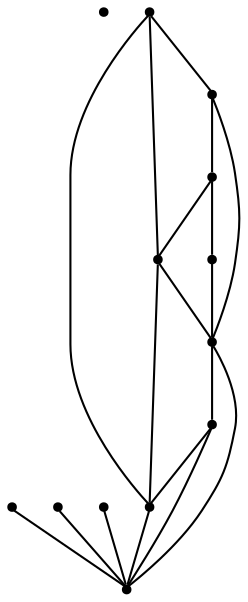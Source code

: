 graph {
  node [shape=point,comment="{\"directed\":false,\"doi\":\"10.1007/978-3-540-24595-7_1\",\"figure\":\"5 (2)\"}"]

  v0 [pos="1052.8416515261629,342.3990249633789"]
  v1 [pos="1570.5004587572676,507.39898681640625"]
  v2 [pos="1570.5004587572676,252.39899953206373"]
  v3 [pos="1570.5004587572676,342.39908854166663"]
  v4 [pos="1450.4156113735467,342.3990249633789"]
  v5 [pos="1345.4585982921512,342.39908854166663"]
  v6 [pos="1247.9404841933138,244.89898681640625"]
  v7 [pos="1247.9404841933138,439.8989995320638"]
  v8 [pos="1150.4223065043604,342.39908854166663"]
  v9 [pos="1052.9041765079942,244.8989868164062"]
  v10 [pos="1052.9041765079942,439.8989995320638"]
  v11 [pos="1150.4223065043602,439.8989995320638"]
  v12 [pos="955.3860465116279,342.39908854166663"]

  v12 -- v7 [id="-9",pos="955.3860465116279,342.39908854166663 958.7283430232558,348.7032572428385 958.7283430232558,348.7032572428385 958.7283430232558,348.7032572428385 960.2286246366278,351.4032999674479 960.2286246366278,351.4032999674479 960.2286246366278,351.4032999674479 962.0289244186047,354.60306803385413 962.0289244186047,354.60306803385413 962.0289244186047,354.60306803385413 964.1293695494186,358.40326944986975 964.1293695494186,358.40326944986975 964.1293695494186,358.40326944986975 966.5297692587209,362.70319620768225 966.5297692587209,362.70319620768225 966.5297692587209,362.70319620768225 969.2303143168605,367.30321248372394 969.2303143168605,367.30321248372394 969.2303143168605,367.30321248372394 972.1308502906977,372.30326334635413 972.1308502906977,372.30326334635413 972.1308502906977,372.30326334635413 975.1314135174418,377.5032043457031 975.1314135174418,377.5032043457031 975.1314135174418,377.5032043457031 978.4319949127906,382.9032897949219 978.4319949127906,382.9032897949219 978.4319949127906,382.9032897949219 981.7326398982558,388.40306599934894 981.7326398982558,388.40306599934894 981.7326398982558,388.40306599934894 985.1332485465116,394.0032958984375 985.1332485465116,394.0032958984375 985.1332485465116,394.0032958984375 992.1345203488372,404.80321248372394 992.1345203488372,404.80321248372394 992.1345203488372,404.80321248372394 995.5351925872093,410.0031534830729 995.5351925872093,410.0031534830729 995.5351925872093,410.0031534830729 999.0358284883721,415.0032043457031 999.0358284883721,415.0032043457031 999.0358284883721,415.0032043457031 1002.4364371366279,419.8031107584635 1002.4364371366279,419.8031107584635 1002.4364371366279,419.8031107584635 1005.737082122093,424.4031270345052 1005.737082122093,424.4031270345052 1005.737082122093,424.4031270345052 1009.0376635174418,428.6031087239583 1009.0376635174418,428.6031087239583 1009.0376635174418,428.6031087239583 1012.338308502907,432.70314534505206 1012.338308502907,432.70314534505206 1012.338308502907,432.70314534505206 1015.538926235465,436.40314737955725 1015.538926235465,436.40314737955725 1015.538926235465,436.40314737955725 1018.739480377907,439.90325927734375 1018.739480377907,439.90325927734375 1018.739480377907,439.90325927734375 1021.8400708575581,443.2032267252604 1021.8400708575581,443.2032267252604 1021.8400708575581,443.2032267252604 1024.9406613372093,446.2031046549479 1024.9406613372093,446.2031046549479 1024.9406613372093,446.2031046549479 1028.0412518168605,448.90314737955725 1028.0412518168605,448.90314737955725 1028.0412518168605,448.90314737955725 1031.1417787063954,451.4032999674479 1031.1417787063954,451.4032999674479 1031.1417787063954,451.4032999674479 1034.2423691860465,453.70330810546875 1034.2423691860465,453.70330810546875 1034.2423691860465,453.70330810546875 1037.4429869186047,455.80317179361975 1037.4429869186047,455.80317179361975 1037.4429869186047,455.80317179361975 1040.6435410610466,457.70314534505206 1040.6435410610466,457.70314534505206 1040.6435410610466,457.70314534505206 1043.8441587936047,459.503173828125 1043.8441587936047,459.503173828125 1043.8441587936047,459.503173828125 1047.2448310319767,461.00311279296875 1047.2448310319767,461.00311279296875 1047.2448310319767,461.00311279296875 1050.6454396802326,462.4031066894531 1050.6454396802326,462.4031066894531 1050.6454396802326,462.4031066894531 1054.1460755813953,463.60321044921875 1054.1460755813953,463.60321044921875 1054.1460755813953,463.60321044921875 1057.1466388081394,464.60316975911456 1057.1466388081394,464.60316975911456 1057.1466388081394,464.60316975911456 1060.3472565406976,465.503184000651 1060.3472565406976,465.503184000651 1060.3472565406976,465.503184000651 1063.5478106831395,466.20330810546875 1063.5478106831395,466.20330810546875 1063.5478106831395,466.20330810546875 1066.9484193313954,466.9031778971354 1066.9484193313954,466.9031778971354 1066.9484193313954,466.9031778971354 1070.3490915697673,467.4031575520833 1070.3490915697673,467.4031575520833 1070.3490915697673,467.4031575520833 1073.9498183139535,467.8031921386719 1073.9498183139535,467.8031921386719 1073.9498183139535,467.8031921386719 1077.6505087209302,468.103281656901 1077.6505087209302,468.103281656901 1077.6505087209302,468.103281656901 1081.5511264534885,468.30317179361975 1081.5511264534885,468.30317179361975 1081.5511264534885,468.30317179361975 1085.5519622093022,468.40311686197913 1085.5519622093022,468.40311686197913 1085.5519622093022,468.40311686197913 1089.7527252906978,468.40311686197913 1089.7527252906978,468.40311686197913 1089.7527252906978,468.40311686197913 1094.153542877907,468.30317179361975 1094.153542877907,468.30317179361975 1094.153542877907,468.30317179361975 1098.7544149709302,468.0030822753906 1098.7544149709302,468.0030822753906 1098.7544149709302,468.0030822753906 1103.555214389535,467.7032470703125 1103.555214389535,467.7032470703125 1103.555214389535,467.7032470703125 1108.6562863372094,467.20326741536456 1108.6562863372094,467.20326741536456 1108.6562863372094,467.20326741536456 1113.9571584302325,466.70328776041663 1113.9571584302325,466.70328776041663 1113.9571584302325,466.70328776041663 1119.4582122093022,466.00316365559894 1119.4582122093022,466.00316365559894 1119.4582122093022,466.00316365559894 1125.159320494186,465.2030944824219 1125.159320494186,465.2030944824219 1125.159320494186,465.2030944824219 1131.1604469476745,464.3030802408854 1131.1604469476745,464.3030802408854 1131.1604469476745,464.3030802408854 1137.3615007267442,463.30312093098956 1137.3615007267442,463.30312093098956 1137.3615007267442,463.30312093098956 1143.7627361918605,462.2032165527344 1143.7627361918605,462.2032165527344 1143.7627361918605,462.2032165527344 1150.3640261627907,461.1030578613281 1150.3640261627907,461.1030578613281 1150.3640261627907,461.1030578613281 1157.1652434593022,459.80326334635413 1157.1652434593022,459.80326334635413 1157.1652434593022,459.80326334635413 1164.0665515988371,458.50321451822913 1164.0665515988371,458.50321451822913 1164.0665515988371,458.50321451822913 1178.0690952034884,455.7032267252604 1178.0690952034884,455.7032267252604 1178.0690952034884,455.7032267252604 1185.0704941860465,454.20328776041663 1185.0704941860465,454.20328776041663 1185.0704941860465,454.20328776041663 1191.9716751453489,452.7030944824219 1191.9716751453489,452.7030944824219 1191.9716751453489,452.7030944824219 1198.773019622093,451.3031005859375 1198.773019622093,451.3031005859375 1198.773019622093,451.3031005859375 1205.3741824127908,449.80316162109375 1205.3741824127908,449.80316162109375 1205.3741824127908,449.80316162109375 1211.575363372093,448.4031677246094 1211.575363372093,448.4031677246094 1211.575363372093,448.4031677246094 1217.4765261627906,447.1031188964844 1217.4765261627906,447.1031188964844 1217.4765261627906,447.1031188964844 1222.8774890988373,445.8030700683594 1222.8774890988373,445.8030700683594 1222.8774890988373,445.8030700683594 1227.7783793604651,444.70316569010413 1227.7783793604651,444.70316569010413 1227.7783793604651,444.70316569010413 1232.1791969476744,443.7032063802083 1232.1791969476744,443.7032063802083 1232.1791969476744,443.7032063802083 1235.979851017442,442.8031921386719 1235.979851017442,442.8031921386719 1235.979851017442,442.8031921386719 1239.2805595930233,442.00312296549475 1239.2805595930233,442.00312296549475 1239.2805595930233,442.00312296549475 1241.8810138081394,441.4031982421875 1241.8810138081394,441.4031982421875 1241.8810138081394,441.4031982421875 1247.9404841933138,439.8989995320638 1247.9404841933138,439.8989995320638 1247.9404841933138,439.8989995320638"]
  v12 -- v10 [id="-23",pos="955.3860465116279,342.39908854166663 965.5296239098838,342.5031026204427 965.5296239098838,342.5031026204427 965.5296239098838,342.5031026204427 969.2303143168605,342.6033020019531 969.2303143168605,342.6033020019531 969.2303143168605,342.6033020019531 973.3310501453489,342.7032470703125 973.3310501453489,342.7032470703125 973.3310501453489,342.7032470703125 986.5335029069768,343.0030822753906 986.5335029069768,343.0030822753906 986.5335029069768,343.0030822753906 990.734265988372,343.2032267252604 990.734265988372,343.2032267252604 990.734265988372,343.2032267252604 994.7350381540698,343.40311686197913 994.7350381540698,343.40311686197913 994.7350381540698,343.40311686197913 998.4357285610465,343.5030619303385 998.4357285610465,343.5030619303385 998.4357285610465,343.5030619303385 1001.9363644622093,343.7032063802083 1001.9363644622093,343.7032063802083 1001.9363644622093,343.7032063802083 1005.1369821947675,343.90309651692706 1005.1369821947675,343.90309651692706 1005.1369821947675,343.90309651692706 1008.0375181686046,344.20318603515625 1008.0375181686046,344.20318603515625 1008.0375181686046,344.20318603515625 1010.7379996366279,344.403076171875 1010.7379996366279,344.403076171875 1010.7379996366279,344.403076171875 1013.2384901889535,344.70316569010413 1013.2384901889535,344.70316569010413 1013.2384901889535,344.70316569010413 1015.538926235465,345.0032552083333 1015.538926235465,345.0032552083333 1015.538926235465,345.0032552083333 1017.6393077761628,345.4032897949219 1017.6393077761628,345.4032897949219 1017.6393077761628,345.4032897949219 1019.6396620639534,345.703125 1019.6396620639534,345.703125 1019.6396620639534,345.703125 1021.6400163517442,346.1031595865885 1021.6400163517442,346.1031595865885 1021.6400163517442,346.1031595865885 1025.8408430232557,347.30326334635413 1025.8408430232557,347.30326334635413 1025.8408430232557,347.30326334635413 1029.8415515988372,348.7032572428385 1029.8415515988372,348.7032572428385 1029.8415515988372,348.7032572428385 1033.442214752907,350.50328572591144 1033.442214752907,350.50328572591144 1033.442214752907,350.50328572591144 1036.842886991279,352.7030944824219 1036.842886991279,352.7030944824219 1036.842886991279,352.7030944824219 1038.4431322674418,354.0031433105469 1038.4431322674418,354.0031433105469 1038.4431322674418,354.0031433105469 1041.2437045784884,356.8031311035156 1041.2437045784884,356.8031311035156 1041.2437045784884,356.8031311035156 1042.5439316860466,358.40326944986975 1042.5439316860466,358.40326944986975 1042.5439316860466,358.40326944986975 1044.744340479651,361.8031819661458 1044.744340479651,361.8031819661458 1044.744340479651,361.8031819661458 1046.5446402616278,365.40323893229163 1046.5446402616278,365.40323893229163 1046.5446402616278,365.40323893229163 1047.9449582122093,369.403076171875 1047.9449582122093,369.403076171875 1047.9449582122093,369.403076171875 1049.1451580668604,373.6030578613281 1049.1451580668604,373.6030578613281 1049.1451580668604,373.6030578613281 1049.5452034883722,375.6032307942708 1049.5452034883722,375.6032307942708 1049.5452034883722,375.6032307942708 1049.845285247093,377.6031494140625 1049.845285247093,377.6031494140625 1049.845285247093,377.6031494140625 1050.2453306686045,379.70326741536456 1050.2453306686045,379.70326741536456 1050.2453306686045,379.70326741536456 1050.5454124273256,382.0032755533854 1050.5454124273256,382.0032755533854 1050.5454124273256,382.0032755533854 1050.8454941860466,384.503173828125 1050.8454941860466,384.503173828125 1050.8454941860466,384.503173828125 1051.0454851017441,387.2032165527344 1051.0454851017441,387.2032165527344 1051.0454851017441,387.2032165527344 1051.3455668604652,390.1031494140625 1051.3455668604652,390.1031494140625 1051.3455668604652,390.1031494140625 1051.545621366279,393.30317179361975 1051.545621366279,393.30317179361975 1051.545621366279,393.30317179361975 1051.7456122819767,396.80328369140625 1051.7456122819767,396.80328369140625 1051.7456122819767,396.80328369140625 1051.8456395348837,400.50328572591144 1051.8456395348837,400.50328572591144 1051.8456395348837,400.50328572591144 1052.0456940406978,404.50312296549475 1052.0456940406978,404.50312296549475 1052.0456940406978,404.50312296549475 1052.2457485465115,408.7031046549479 1052.2457485465115,408.7031046549479 1052.2457485465115,408.7031046549479 1052.5457667151163,421.9032287597656 1052.5457667151163,421.9032287597656 1052.5457667151163,421.9032287597656 1052.6457939680233,426.0032653808594 1052.6457939680233,426.0032653808594 1052.6457939680233,426.0032653808594 1052.74582122093,429.70326741536456 1052.74582122093,429.70326741536456 1052.74582122093,429.70326741536456 1052.9041765079942,439.8989995320638 1052.9041765079942,439.8989995320638 1052.9041765079942,439.8989995320638"]
  v1 -- v4 [id="-28",pos="1570.5004587572676,507.39898681640625 1567.5416424418604,500.403086344401 1567.5416424418604,500.403086344401 1567.5416424418604,500.403086344401 1566.241351744186,497.4032084147135 1566.241351744186,497.4032084147135 1566.241351744186,497.4032084147135 1564.7410065406978,493.8031514485677 1564.7410065406978,493.8031514485677 1564.7410065406978,493.8031514485677 1563.0407340116278,489.60316975911456 1563.0407340116278,489.60316975911456 1563.0407340116278,489.60316975911456 1561.140406976744,485.0031534830729 1561.140406976744,485.0031534830729 1561.140406976744,485.0031534830729 1558.9399345930233,480.0031026204427 1558.9399345930233,480.0031026204427 1558.9399345930233,480.0031026204427 1556.7395893895348,474.7032165527344 1556.7395893895348,474.7032165527344 1556.7395893895348,474.7032165527344 1554.3390625,469.1032409667969 1554.3390625,469.1032409667969 1554.3390625,469.1032409667969 1551.9386627906977,463.40306599934894 1551.9386627906977,463.40306599934894 1551.9386627906977,463.40306599934894 1546.937808866279,452.0032246907552 1546.937808866279,452.0032246907552 1546.937808866279,452.0032246907552 1544.5372819767442,446.3033040364583 1544.5372819767442,446.3033040364583 1544.5372819767442,446.3033040364583 1542.136882267442,440.90321858723956 1542.136882267442,440.90321858723956 1542.136882267442,440.90321858723956 1539.7363553779069,435.6030782063802 1539.7363553779069,435.6030782063802 1539.7363553779069,435.6030782063802 1537.4359193313953,430.5030822753906 1537.4359193313953,430.5030822753906 1537.4359193313953,430.5030822753906 1535.235574127907,425.7031758626302 1535.235574127907,425.7031758626302 1535.235574127907,425.7031758626302 1533.1351925872093,421.1031595865885 1533.1351925872093,421.1031595865885 1533.1351925872093,421.1031595865885 1531.1347747093023,416.803232828776 1531.1347747093023,416.803232828776 1531.1347747093023,416.803232828776 1529.1344840116278,412.80314127604163 1529.1344840116278,412.80314127604163 1529.1344840116278,412.80314127604163 1527.3341206395348,409.00319417317706 1527.3341206395348,409.00319417317706 1527.3341206395348,409.00319417317706 1525.5337572674418,405.5030822753906 1525.5337572674418,405.5030822753906 1525.5337572674418,405.5030822753906 1523.8334847383721,402.20311482747394 1523.8334847383721,402.20311482747394 1523.8334847383721,402.20311482747394 1522.1330850290697,399.10329182942706 1522.1330850290697,399.10329182942706 1522.1330850290697,399.10329182942706 1520.5327761627907,396.2031046549479 1520.5327761627907,396.2031046549479 1520.5327761627907,396.2031046549479 1519.0325581395348,393.5030619303385 1519.0325581395348,393.5030619303385 1519.0325581395348,393.5030619303385 1517.532340116279,391.00316365559894 1517.532340116279,391.00316365559894 1517.532340116279,391.00316365559894 1514.531776889535,386.40314737955725 1514.531776889535,386.40314737955725 1514.531776889535,386.40314737955725 1511.731140988372,382.40331013997394 1511.731140988372,382.40331013997394 1511.731140988372,382.40331013997394 1509.5307957848836,379.70326741536456 1509.5307957848836,379.70326741536456 1509.5307957848836,379.70326741536456 1507.430414244186,377.10316975911456 1507.430414244186,377.10316975911456 1507.430414244186,377.10316975911456 1505.229941860465,374.9031066894531 1505.229941860465,374.9031066894531 1505.229941860465,374.9031066894531 1503.0295966569768,372.80324300130206 1503.0295966569768,372.80324300130206 1503.0295966569768,372.80324300130206 1500.729160610465,370.90326944986975 1500.729160610465,370.90326944986975 1500.729160610465,370.90326944986975 1498.3287609011627,369.20318603515625 1498.3287609011627,369.20318603515625 1498.3287609011627,369.20318603515625 1495.8282703488371,367.6033020019531 1495.8282703488371,367.6033020019531 1495.8282703488371,367.6033020019531 1493.1277252906978,366.20330810546875 1493.1277252906978,366.20330810546875 1493.1277252906978,366.20330810546875 1490.3272165697674,364.90325927734375 1490.3272165697674,364.90325927734375 1490.3272165697674,364.90325927734375 1487.3266533430233,363.8031005859375 1487.3266533430233,363.8031005859375 1487.3266533430233,363.8031005859375 1484.2261264534884,362.70319620768225 1484.2261264534884,362.70319620768225 1484.2261264534884,362.70319620768225 1481.0255087209302,361.70323689778644 1481.0255087209302,361.70323689778644 1481.0255087209302,361.70323689778644 1477.7249273255813,360.80322265625 1477.7249273255813,360.80322265625 1477.7249273255813,360.80322265625 1471.1236373546512,359.4032287597656 1471.1236373546512,359.4032287597656 1471.1236373546512,359.4032287597656 1468.1230741279069,358.8033040364583 1468.1230741279069,358.8033040364583 1468.1230741279069,358.8033040364583 1465.3225654069768,358.40326944986975 1465.3225654069768,358.40326944986975 1465.3225654069768,358.40326944986975 1462.9221656976745,358.00323486328125 1462.9221656976745,358.00323486328125 1462.9221656976745,358.00323486328125 1461.0217114825582,357.80309041341144 1461.0217114825582,357.80309041341144 1461.0217114825582,357.80309041341144 1459.621457122093,357.6032002766927 1459.621457122093,357.6032002766927 1459.621457122093,357.6032002766927 1450.4156113735467,342.3990249633789 1450.4156113735467,342.3990249633789 1450.4156113735467,342.3990249633789"]
  v9 -- v6 [id="-32",pos="1052.9041765079942,244.8989868164062 1247.9404841933138,244.89898681640625 1247.9404841933138,244.89898681640625 1247.9404841933138,244.89898681640625"]
  v10 -- v8 [id="-33",pos="1052.9041765079942,439.8989995320638 1052.9458757267441,429.70326741536456 1052.9458757267441,429.70326741536456 1052.9458757267441,429.70326741536456 1053.0459029796511,426.0032653808594 1053.0459029796511,426.0032653808594 1053.0459029796511,426.0032653808594 1053.145866642442,421.9032287597656 1053.145866642442,421.9032287597656 1053.145866642442,421.9032287597656 1053.4459484011627,408.7031046549479 1053.4459484011627,408.7031046549479 1053.4459484011627,408.7031046549479 1053.6460029069767,404.50312296549475 1053.6460029069767,404.50312296549475 1053.6460029069767,404.50312296549475 1053.8460574127907,400.50328572591144 1053.8460574127907,400.50328572591144 1053.8460574127907,400.50328572591144 1053.9460210755815,396.80328369140625 1053.9460210755815,396.80328369140625 1053.9460210755815,396.80328369140625 1054.1460755813953,393.30317179361975 1054.1460755813953,393.30317179361975 1054.1460755813953,393.30317179361975 1054.3461300872093,390.1031494140625 1054.3461300872093,390.1031494140625 1054.3461300872093,390.1031494140625 1054.6461482558138,387.2032165527344 1054.6461482558138,387.2032165527344 1054.6461482558138,387.2032165527344 1054.8462027616279,384.503173828125 1054.8462027616279,384.503173828125 1054.8462027616279,384.503173828125 1055.146284520349,382.0032755533854 1055.146284520349,382.0032755533854 1055.146284520349,382.0032755533854 1055.4463026889534,379.70326741536456 1055.4463026889534,379.70326741536456 1055.4463026889534,379.70326741536456 1055.8464117005815,377.6031494140625 1055.8464117005815,377.6031494140625 1055.8464117005815,377.6031494140625 1056.146429869186,375.6032307942708 1056.146429869186,375.6032307942708 1056.146429869186,375.6032307942708 1056.6465661337209,373.6030578613281 1056.6465661337209,373.6030578613281 1056.6465661337209,373.6030578613281 1057.1466388081394,371.50319417317706 1057.1466388081394,371.50319417317706 1057.1466388081394,371.50319417317706 1057.7467387354652,369.403076171875 1057.7467387354652,369.403076171875 1057.7467387354652,369.403076171875 1059.1469930959302,365.40323893229163 1059.1469930959302,365.40323893229163 1059.1469930959302,365.40323893229163 1060.9473564680231,361.8031819661458 1060.9473564680231,361.8031819661458 1060.9473564680231,361.8031819661458 1063.147765261628,358.40326944986975 1063.147765261628,358.40326944986975 1063.147765261628,358.40326944986975 1064.447992369186,356.8031311035156 1064.447992369186,356.8031311035156 1064.447992369186,356.8031311035156 1067.2485646802324,354.0031433105469 1067.2485646802324,354.0031433105469 1067.2485646802324,354.0031433105469 1068.8488735465116,352.7030944824219 1068.8488735465116,352.7030944824219 1068.8488735465116,352.7030944824219 1072.249418604651,350.50328572591144 1072.249418604651,350.50328572591144 1072.249418604651,350.50328572591144 1075.8501453488373,348.7032572428385 1075.8501453488373,348.7032572428385 1075.8501453488373,348.7032572428385 1079.8508539244185,347.30326334635413 1079.8508539244185,347.30326334635413 1079.8508539244185,347.30326334635413 1081.9512354651163,346.7030843098958 1081.9512354651163,346.7030843098958 1081.9512354651163,346.7030843098958 1084.1517078488373,346.1031595865885 1084.1517078488373,346.1031595865885 1084.1517078488373,346.1031595865885 1086.0520348837208,345.703125 1086.0520348837208,345.703125 1086.0520348837208,345.703125 1088.0524527616278,345.4032897949219 1088.0524527616278,345.4032897949219 1088.0524527616278,345.4032897949219 1090.1528343023256,345.0032552083333 1090.1528343023256,345.0032552083333 1090.1528343023256,345.0032552083333 1092.4532703488371,344.70316569010413 1092.4532703488371,344.70316569010413 1092.4532703488371,344.70316569010413 1094.9536337209302,344.403076171875 1094.9536337209302,344.403076171875 1094.9536337209302,344.403076171875 1097.6541787790698,344.20318603515625 1097.6541787790698,344.20318603515625 1097.6541787790698,344.20318603515625 1100.5547783430231,343.90309651692706 1100.5547783430231,343.90309651692706 1100.5547783430231,343.90309651692706 1103.7552688953488,343.7032063802083 1103.7552688953488,343.7032063802083 1103.7552688953488,343.7032063802083 1107.2559047965117,343.5030619303385 1107.2559047965117,343.5030619303385 1107.2559047965117,343.5030619303385 1110.9565952034884,343.40311686197913 1110.9565952034884,343.40311686197913 1110.9565952034884,343.40311686197913 1114.9574309593022,343.2032267252604 1114.9574309593022,343.2032267252604 1114.9574309593022,343.2032267252604 1119.1581940406977,343.0030822753906 1119.1581940406977,343.0030822753906 1119.1581940406977,343.0030822753906 1132.3606468023256,342.7032470703125 1132.3606468023256,342.7032470703125 1132.3606468023256,342.7032470703125 1136.4614462209302,342.6033020019531 1136.4614462209302,342.6033020019531 1136.4614462209302,342.6033020019531 1140.1621366279069,342.5031026204427 1140.1621366279069,342.5031026204427 1140.1621366279069,342.5031026204427 1150.4223065043604,342.39908854166663 1150.4223065043604,342.39908854166663 1150.4223065043604,342.39908854166663"]
  v9 -- v8 [id="-34",pos="1052.9041765079942,244.8989868164062 1052.9458757267441,255.10330200195307 1052.9458757267441,255.10330200195307 1052.9458757267441,255.10330200195307 1053.0459029796511,258.8033040364583 1053.0459029796511,258.8033040364583 1053.0459029796511,258.8033040364583 1053.145866642442,262.903086344401 1053.145866642442,262.903086344401 1053.145866642442,262.903086344401 1053.4459484011627,276.1032104492187 1053.4459484011627,276.1032104492187 1053.4459484011627,276.1032104492187 1053.6460029069767,280.3031921386718 1053.6460029069767,280.3031921386718 1053.6460029069767,280.3031921386718 1053.8460574127907,284.3032836914062 1053.8460574127907,284.3032836914062 1053.8460574127907,284.3032836914062 1053.9460210755815,288.00328572591144 1053.9460210755815,288.00328572591144 1053.9460210755815,288.00328572591144 1054.1460755813953,291.5031433105468 1054.1460755813953,291.5031433105468 1054.1460755813953,291.5031433105468 1054.3461300872093,294.70316569010413 1054.3461300872093,294.70316569010413 1054.3461300872093,294.70316569010413 1054.6461482558138,297.60309855143225 1054.6461482558138,297.60309855143225 1054.6461482558138,297.60309855143225 1054.8462027616279,300.30314127604163 1054.8462027616279,300.30314127604163 1054.8462027616279,300.30314127604163 1055.146284520349,302.80329386393225 1055.146284520349,302.80329386393225 1055.146284520349,302.80329386393225 1055.4463026889534,305.10330200195307 1055.4463026889534,305.10330200195307 1055.4463026889534,305.10330200195307 1055.8464117005815,307.20316569010413 1055.8464117005815,307.20316569010413 1055.8464117005815,307.20316569010413 1056.146429869186,309.2030843098958 1056.146429869186,309.2030843098958 1056.146429869186,309.2030843098958 1056.6465661337209,311.10305786132807 1056.6465661337209,311.10305786132807 1056.6465661337209,311.10305786132807 1057.1466388081394,313.30312093098956 1057.1466388081394,313.30312093098956 1057.1466388081394,313.30312093098956 1057.7467387354652,315.40323893229163 1057.7467387354652,315.40323893229163 1057.7467387354652,315.40323893229163 1059.1469930959302,319.403076171875 1059.1469930959302,319.403076171875 1059.1469930959302,319.403076171875 1060.9473564680231,323.0031331380208 1060.9473564680231,323.0031331380208 1060.9473564680231,323.0031331380208 1063.147765261628,326.4032999674479 1063.147765261628,326.4032999674479 1063.147765261628,326.4032999674479 1064.447992369186,328.003184000651 1064.447992369186,328.003184000651 1064.447992369186,328.003184000651 1067.2485646802324,330.80317179361975 1067.2485646802324,330.80317179361975 1067.2485646802324,330.80317179361975 1068.8488735465116,332.10322062174475 1068.8488735465116,332.10322062174475 1068.8488735465116,332.10322062174475 1072.249418604651,334.30328369140625 1072.249418604651,334.30328369140625 1072.249418604651,334.30328369140625 1075.8501453488373,336.1030578613281 1075.8501453488373,336.1030578613281 1075.8501453488373,336.1030578613281 1079.8508539244185,337.5033060709635 1079.8508539244185,337.5033060709635 1079.8508539244185,337.5033060709635 1081.9512354651163,338.1032307942708 1081.9512354651163,338.1032307942708 1081.9512354651163,338.1032307942708 1084.1517078488373,338.60321044921875 1084.1517078488373,338.60321044921875 1084.1517078488373,338.60321044921875 1086.0520348837208,339.10319010416663 1086.0520348837208,339.10319010416663 1086.0520348837208,339.10319010416663 1088.0524527616278,339.4032796223958 1088.0524527616278,339.4032796223958 1088.0524527616278,339.4032796223958 1090.1528343023256,339.8030598958333 1090.1528343023256,339.8030598958333 1090.1528343023256,339.8030598958333 1092.4532703488371,340.1031494140625 1092.4532703488371,340.1031494140625 1092.4532703488371,340.1031494140625 1094.9536337209302,340.40323893229163 1094.9536337209302,340.40323893229163 1094.9536337209302,340.40323893229163 1097.6541787790698,340.6031290690104 1097.6541787790698,340.6031290690104 1097.6541787790698,340.6031290690104 1100.5547783430231,340.90321858723956 1100.5547783430231,340.90321858723956 1100.5547783430231,340.90321858723956 1103.7552688953488,341.1031087239583 1103.7552688953488,341.1031087239583 1103.7552688953488,341.1031087239583 1107.2559047965117,341.3032531738281 1107.2559047965117,341.3032531738281 1107.2559047965117,341.3032531738281 1110.9565952034884,341.4031982421875 1110.9565952034884,341.4031982421875 1110.9565952034884,341.4031982421875 1114.9574309593022,341.60308837890625 1114.9574309593022,341.60308837890625 1114.9574309593022,341.60308837890625 1119.1581940406977,341.803232828776 1119.1581940406977,341.803232828776 1119.1581940406977,341.803232828776 1132.3606468023256,342.10306803385413 1132.3606468023256,342.10306803385413 1132.3606468023256,342.10306803385413 1136.4614462209302,342.20326741536456 1136.4614462209302,342.20326741536456 1136.4614462209302,342.20326741536456 1140.1621366279069,342.30321248372394 1140.1621366279069,342.30321248372394 1140.1621366279069,342.30321248372394 1150.4223065043604,342.39908854166663 1150.4223065043604,342.39908854166663 1150.4223065043604,342.39908854166663"]
  v2 -- v4 [id="-36",pos="1570.5004587572676,252.39899953206373 1564.8410973837208,254.1030883789062 1564.8410973837208,254.1030883789062 1564.8410973837208,254.1030883789062 1562.1405523255814,254.90315755208331 1562.1405523255814,254.90315755208331 1562.1405523255814,254.90315755208331 1559.0400254360466,255.90311686197913 1559.0400254360466,255.90311686197913 1559.0400254360466,255.90311686197913 1555.6393531976744,257.0032755533854 1555.6393531976744,257.0032755533854 1555.6393531976744,257.0032755533854 1552.038753633721,258.3030700683593 1552.038753633721,258.3030700683593 1552.038753633721,258.3030700683593 1548.3380632267442,259.50317382812494 1548.3380632267442,259.50317382812494 1548.3380632267442,259.50317382812494 1544.737336482558,260.9031677246093 1544.737336482558,260.9031677246093 1544.737336482558,260.9031677246093 1541.136609738372,262.2032165527343 1541.136609738372,262.2032165527343 1541.136609738372,262.2032165527343 1537.7360646802326,263.6032104492187 1537.7360646802326,263.6032104492187 1537.7360646802326,263.6032104492187 1534.5354469476745,264.9032592773437 1534.5354469476745,264.9032592773437 1534.5354469476745,264.9032592773437 1531.53488372093,266.30325317382807 1531.53488372093,266.30325317382807 1531.53488372093,266.30325317382807 1528.734375,267.70324707031244 1528.734375,267.70324707031244 1528.734375,267.70324707031244 1526.1339207848837,269.1032409667968 1526.1339207848837,269.1032409667968 1526.1339207848837,269.1032409667968 1523.633430232558,270.5032348632812 1523.633430232558,270.5032348632812 1523.633430232558,270.5032348632812 1521.3329941860466,272.00317382812494 1521.3329941860466,272.00317382812494 1521.3329941860466,272.00317382812494 1519.1325218023255,273.5031127929687 1519.1325218023255,273.5031127929687 1519.1325218023255,273.5031127929687 1517.0321402616278,275.1032511393229 1517.0321402616278,275.1032511393229 1517.0321402616278,275.1032511393229 1514.9317587209302,276.8030802408854 1514.9317587209302,276.8030802408854 1514.9317587209302,276.8030802408854 1512.9314680232558,278.6031087239583 1512.9314680232558,278.6031087239583 1512.9314680232558,278.6031087239583 1512.9314680232558,278.7033081054687 1512.9314680232558,278.7033081054687 1512.9314680232558,278.7033081054687 1511.2310683139535,280.3031921386718 1511.2310683139535,280.3031921386718 1511.2310683139535,280.3031921386718 1509.5307957848836,282.0032755533854 1509.5307957848836,282.0032755533854 1509.5307957848836,282.0032755533854 1506.1301235465116,285.80322265624994 1506.1301235465116,285.80322265624994 1506.1301235465116,285.80322265624994 1504.3297601744187,287.903086344401 1504.3297601744187,287.903086344401 1504.3297601744187,287.903086344401 1502.5295239825582,290.2030944824218 1502.5295239825582,290.2030944824218 1502.5295239825582,290.2030944824218 1500.729160610465,292.70324707031244 1500.729160610465,292.70324707031244 1500.729160610465,292.70324707031244 1498.8288335755815,295.30309041341144 1498.8288335755815,295.30309041341144 1498.8288335755815,295.30309041341144 1496.8284156976745,298.20327758789057 1496.8284156976745,298.20327758789057 1496.8284156976745,298.20327758789057 1494.7280341569767,301.30310058593744 1494.7280341569767,301.30310058593744 1494.7280341569767,301.30310058593744 1492.5276889534885,304.60306803385413 1492.5276889534885,304.60306803385413 1492.5276889534885,304.60306803385413 1490.2272529069767,308.20312499999994 1490.2272529069767,308.20312499999994 1490.2272529069767,308.20312499999994 1487.9268168604651,311.9031270345052 1487.9268168604651,311.9031270345052 1487.9268168604651,311.9031270345052 1485.4263263081396,315.90321858723956 1485.4263263081396,315.90321858723956 1485.4263263081396,315.90321858723956 1483.0257994186047,319.90331013997394 1483.0257994186047,319.90331013997394 1483.0257994186047,319.90331013997394 1480.5254360465117,324.10329182942706 1480.5254360465117,324.10329182942706 1480.5254360465117,324.10329182942706 1478.024945494186,328.20307413736975 1478.024945494186,328.20307413736975 1478.024945494186,328.20307413736975 1475.7245094476743,332.20316569010413 1475.7245094476743,332.20316569010413 1475.7245094476743,332.20316569010413 1473.5240370639535,335.9031677246094 1473.5240370639535,335.9031677246094 1473.5240370639535,335.9031677246094 1471.523746366279,339.3030802408854 1471.523746366279,339.3030802408854 1471.523746366279,339.3030802408854 1469.723382994186,342.30321248372394 1469.723382994186,342.30321248372394 1469.723382994186,342.30321248372394 1468.323128633721,344.8031107584635 1468.323128633721,344.8031107584635 1468.323128633721,344.8031107584635 1450.4156113735467,342.3990249633789 1450.4156113735467,342.3990249633789 1450.4156113735467,342.3990249633789"]
  v3 -- v4 [id="-37",pos="1570.5004587572676,342.39908854166663 1564.1409702034885,342.5031026204427 1564.1409702034885,342.5031026204427 1564.1409702034885,342.5031026204427 1561.340461482558,342.5031026204427 1561.340461482558,342.5031026204427 1561.340461482558,342.5031026204427 1558.0397529069767,342.6033020019531 1558.0397529069767,342.6033020019531 1558.0397529069767,342.6033020019531 1554.539117005814,342.7032470703125 1554.539117005814,342.7032470703125 1554.539117005814,342.7032470703125 1550.9385174418605,342.7032470703125 1550.9385174418605,342.7032470703125 1550.9385174418605,342.7032470703125 1547.3377906976743,342.8031921386719 1547.3377906976743,342.8031921386719 1547.3377906976743,342.8031921386719 1543.8371547965116,342.90313720703125 1543.8371547965116,342.90313720703125 1543.8371547965116,342.90313720703125 1540.4364825581395,343.103281656901 1540.4364825581395,343.103281656901 1540.4364825581395,343.103281656901 1537.2359920058138,343.2032267252604 1537.2359920058138,343.2032267252604 1537.2359920058138,343.2032267252604 1534.2354287790697,343.30317179361975 1534.2354287790697,343.30317179361975 1534.2354287790697,343.30317179361975 1531.4349200581396,343.5030619303385 1531.4349200581396,343.5030619303385 1531.4349200581396,343.5030619303385 1528.734375,343.7032063802083 1528.734375,343.7032063802083 1528.734375,343.7032063802083 1523.7333938953489,344.1032409667969 1523.7333938953489,344.1032409667969 1523.7333938953489,344.1032409667969 1521.3329941860466,344.3031311035156 1521.3329941860466,344.3031311035156 1521.3329941860466,344.3031311035156 1516.7321220930232,344.90331013997394 1516.7321220930232,344.90331013997394 1516.7321220930232,344.90331013997394 1512.331304505814,345.50323486328125 1512.331304505814,345.50323486328125 1512.331304505814,345.50323486328125 1510.1309593023257,345.90326944986975 1510.1309593023257,345.90326944986975 1510.1309593023257,345.90326944986975 1507.830523255814,346.3033040364583 1507.830523255814,346.3033040364583 1507.830523255814,346.3033040364583 1505.3300327034883,346.7030843098958 1505.3300327034883,346.7030843098958 1505.3300327034883,346.7030843098958 1502.8295421511627,347.20306396484375 1502.8295421511627,347.20306396484375 1502.8295421511627,347.20306396484375 1500.1289970930231,347.7032979329427 1500.1289970930231,347.7032979329427 1500.1289970930231,347.7032979329427 1497.2285247093023,348.30322265625 1497.2285247093023,348.30322265625 1497.2285247093023,348.30322265625 1494.1278706395349,349.00309244791663 1494.1278706395349,349.00309244791663 1494.1278706395349,349.00309244791663 1490.9273800872093,349.7032165527344 1490.9273800872093,349.7032165527344 1490.9273800872093,349.7032165527344 1487.426617005814,350.50328572591144 1487.426617005814,350.50328572591144 1487.426617005814,350.50328572591144 1483.8260174418604,351.3031005859375 1483.8260174418604,351.3031005859375 1483.8260174418604,351.3031005859375 1480.1253270348836,352.10316975911456 1480.1253270348836,352.10316975911456 1480.1253270348836,352.10316975911456 1476.424636627907,353.003184000651 1476.424636627907,353.003184000651 1476.424636627907,353.003184000651 1472.823909883721,353.9031982421875 1472.823909883721,353.9031982421875 1472.823909883721,353.9031982421875 1469.4233648255813,354.70326741536456 1469.4233648255813,354.70326741536456 1469.4233648255813,354.70326741536456 1466.2227470930231,355.40313720703125 1466.2227470930231,355.40313720703125 1466.2227470930231,355.40313720703125 1463.622292877907,356.0030619303385 1463.622292877907,356.0030619303385 1463.622292877907,356.0030619303385 1461.421820494186,356.6032409667969 1461.421820494186,356.6032409667969 1461.421820494186,356.6032409667969 1450.4156113735467,342.3990249633789 1450.4156113735467,342.3990249633789 1450.4156113735467,342.3990249633789"]
  v8 -- v7 [id="-39",pos="1150.4223065043604,342.39908854166663 1160.5659156976744,342.5031026204427 1160.5659156976744,342.5031026204427 1160.5659156976744,342.5031026204427 1164.2666061046511,342.6033020019531 1164.2666061046511,342.6033020019531 1164.2666061046511,342.6033020019531 1168.3672783430231,342.7032470703125 1168.3672783430231,342.7032470703125 1168.3672783430231,342.7032470703125 1181.569731104651,343.0030822753906 1181.569731104651,343.0030822753906 1181.569731104651,343.0030822753906 1185.770621366279,343.2032267252604 1185.770621366279,343.2032267252604 1185.770621366279,343.2032267252604 1189.7713299418604,343.40311686197913 1189.7713299418604,343.40311686197913 1189.7713299418604,343.40311686197913 1193.4720203488373,343.5030619303385 1193.4720203488373,343.5030619303385 1193.4720203488373,343.5030619303385 1196.97265625,343.7032063802083 1196.97265625,343.7032063802083 1196.97265625,343.7032063802083 1200.1732739825582,343.90309651692706 1200.1732739825582,343.90309651692706 1200.1732739825582,343.90309651692706 1203.073746366279,344.20318603515625 1203.073746366279,344.20318603515625 1203.073746366279,344.20318603515625 1205.7742914244186,344.403076171875 1205.7742914244186,344.403076171875 1205.7742914244186,344.403076171875 1208.2747819767442,344.70316569010413 1208.2747819767442,344.70316569010413 1208.2747819767442,344.70316569010413 1210.5752180232557,345.0032552083333 1210.5752180232557,345.0032552083333 1210.5752180232557,345.0032552083333 1212.6755995639535,345.4032897949219 1212.6755995639535,345.4032897949219 1212.6755995639535,345.4032897949219 1214.675890261628,345.703125 1214.675890261628,345.703125 1214.675890261628,345.703125 1216.676308139535,346.1031595865885 1216.676308139535,346.1031595865885 1216.676308139535,346.1031595865885 1220.8770712209302,347.30326334635413 1220.8770712209302,347.30326334635413 1220.8770712209302,347.30326334635413 1224.8777797965115,348.7032572428385 1224.8777797965115,348.7032572428385 1224.8777797965115,348.7032572428385 1228.4785065406977,350.50328572591144 1228.4785065406977,350.50328572591144 1228.4785065406977,350.50328572591144 1231.8791787790697,352.7030944824219 1231.8791787790697,352.7030944824219 1231.8791787790697,352.7030944824219 1233.4794876453489,354.0031433105469 1233.4794876453489,354.0031433105469 1233.4794876453489,354.0031433105469 1236.279996366279,356.8031311035156 1236.279996366279,356.8031311035156 1236.279996366279,356.8031311035156 1237.5801598837209,358.40326944986975 1237.5801598837209,358.40326944986975 1237.5801598837209,358.40326944986975 1239.780632267442,361.8031819661458 1239.780632267442,361.8031819661458 1239.780632267442,361.8031819661458 1241.5809956395349,365.40323893229163 1241.5809956395349,365.40323893229163 1241.5809956395349,365.40323893229163 1242.98125,369.403076171875 1242.98125,369.403076171875 1242.98125,369.403076171875 1244.1814498546512,373.6030578613281 1244.1814498546512,373.6030578613281 1244.1814498546512,373.6030578613281 1244.581558866279,375.6032307942708 1244.581558866279,375.6032307942708 1244.581558866279,375.6032307942708 1244.8815770348838,377.6031494140625 1244.8815770348838,377.6031494140625 1244.8815770348838,377.6031494140625 1245.2816860465116,379.70326741536456 1245.2816860465116,379.70326741536456 1245.2816860465116,379.70326741536456 1245.5817042151164,382.0032755533854 1245.5817042151164,382.0032755533854 1245.5817042151164,382.0032755533854 1245.881722383721,384.503173828125 1245.881722383721,384.503173828125 1245.881722383721,384.503173828125 1246.081776889535,387.2032165527344 1246.081776889535,387.2032165527344 1246.081776889535,387.2032165527344 1246.3817950581395,390.1031494140625 1246.3817950581395,390.1031494140625 1246.3817950581395,390.1031494140625 1246.5818495639535,393.30317179361975 1246.5818495639535,393.30317179361975 1246.5818495639535,393.30317179361975 1246.7819040697675,396.80328369140625 1246.7819040697675,396.80328369140625 1246.7819040697675,396.80328369140625 1246.8819949127908,400.50328572591144 1246.8819949127908,400.50328572591144 1246.8819949127908,400.50328572591144 1247.081922238372,404.50312296549475 1247.081922238372,404.50312296549475 1247.081922238372,404.50312296549475 1247.281976744186,408.7031046549479 1247.281976744186,408.7031046549479 1247.281976744186,408.7031046549479 1247.5821220930231,421.9032287597656 1247.5821220930231,421.9032287597656 1247.5821220930231,421.9032287597656 1247.682085755814,426.0032653808594 1247.682085755814,426.0032653808594 1247.682085755814,426.0032653808594 1247.7820494186046,429.70326741536456 1247.7820494186046,429.70326741536456 1247.7820494186046,429.70326741536456 1247.9404841933138,439.8989995320638 1247.9404841933138,439.8989995320638 1247.9404841933138,439.8989995320638"]
  v8 -- v6 [id="-46",pos="1150.4223065043604,342.39908854166663 1160.5659156976744,342.30321248372394 1160.5659156976744,342.30321248372394 1160.5659156976744,342.30321248372394 1164.2666061046511,342.20326741536456 1164.2666061046511,342.20326741536456 1164.2666061046511,342.20326741536456 1168.3672783430231,342.10306803385413 1168.3672783430231,342.10306803385413 1168.3672783430231,342.10306803385413 1181.569731104651,341.803232828776 1181.569731104651,341.803232828776 1181.569731104651,341.803232828776 1185.770621366279,341.60308837890625 1185.770621366279,341.60308837890625 1185.770621366279,341.60308837890625 1189.7713299418604,341.4031982421875 1189.7713299418604,341.4031982421875 1189.7713299418604,341.4031982421875 1193.4720203488373,341.3032531738281 1193.4720203488373,341.3032531738281 1193.4720203488373,341.3032531738281 1196.97265625,341.1031087239583 1196.97265625,341.1031087239583 1196.97265625,341.1031087239583 1200.1732739825582,340.90321858723956 1200.1732739825582,340.90321858723956 1200.1732739825582,340.90321858723956 1203.073746366279,340.6031290690104 1203.073746366279,340.6031290690104 1203.073746366279,340.6031290690104 1205.7742914244186,340.40323893229163 1205.7742914244186,340.40323893229163 1205.7742914244186,340.40323893229163 1208.2747819767442,340.1031494140625 1208.2747819767442,340.1031494140625 1208.2747819767442,340.1031494140625 1210.5752180232557,339.8030598958333 1210.5752180232557,339.8030598958333 1210.5752180232557,339.8030598958333 1212.6755995639535,339.4032796223958 1212.6755995639535,339.4032796223958 1212.6755995639535,339.4032796223958 1214.675890261628,339.10319010416663 1214.675890261628,339.10319010416663 1214.675890261628,339.10319010416663 1216.676308139535,338.60321044921875 1216.676308139535,338.60321044921875 1216.676308139535,338.60321044921875 1218.7766896802325,338.1032307942708 1218.7766896802325,338.1032307942708 1218.7766896802325,338.1032307942708 1220.8770712209302,337.5033060709635 1220.8770712209302,337.5033060709635 1220.8770712209302,337.5033060709635 1224.8777797965115,336.1030578613281 1224.8777797965115,336.1030578613281 1224.8777797965115,336.1030578613281 1228.4785065406977,334.30328369140625 1228.4785065406977,334.30328369140625 1228.4785065406977,334.30328369140625 1231.8791787790697,332.10322062174475 1231.8791787790697,332.10322062174475 1231.8791787790697,332.10322062174475 1233.4794876453489,330.80317179361975 1233.4794876453489,330.80317179361975 1233.4794876453489,330.80317179361975 1236.279996366279,328.003184000651 1236.279996366279,328.003184000651 1236.279996366279,328.003184000651 1237.5801598837209,326.4032999674479 1237.5801598837209,326.4032999674479 1237.5801598837209,326.4032999674479 1239.780632267442,323.0031331380208 1239.780632267442,323.0031331380208 1239.780632267442,323.0031331380208 1241.5809956395349,319.403076171875 1241.5809956395349,319.403076171875 1241.5809956395349,319.403076171875 1242.98125,315.40323893229163 1242.98125,315.40323893229163 1242.98125,315.40323893229163 1243.5812863372093,313.30312093098956 1243.5812863372093,313.30312093098956 1243.5812863372093,313.30312093098956 1244.1814498546512,311.10305786132807 1244.1814498546512,311.10305786132807 1244.1814498546512,311.10305786132807 1244.581558866279,309.2030843098958 1244.581558866279,309.2030843098958 1244.581558866279,309.2030843098958 1244.8815770348838,307.20316569010413 1244.8815770348838,307.20316569010413 1244.8815770348838,307.20316569010413 1245.2816860465116,305.10330200195307 1245.2816860465116,305.10330200195307 1245.2816860465116,305.10330200195307 1245.5817042151164,302.80329386393225 1245.5817042151164,302.80329386393225 1245.5817042151164,302.80329386393225 1245.881722383721,300.30314127604163 1245.881722383721,300.30314127604163 1245.881722383721,300.30314127604163 1246.081776889535,297.60309855143225 1246.081776889535,297.60309855143225 1246.081776889535,297.60309855143225 1246.3817950581395,294.70316569010413 1246.3817950581395,294.70316569010413 1246.3817950581395,294.70316569010413 1246.5818495639535,291.5031433105468 1246.5818495639535,291.5031433105468 1246.5818495639535,291.5031433105468 1246.7819040697675,288.00328572591144 1246.7819040697675,288.00328572591144 1246.7819040697675,288.00328572591144 1246.8819949127908,284.3032836914062 1246.8819949127908,284.3032836914062 1246.8819949127908,284.3032836914062 1247.081922238372,280.3031921386718 1247.081922238372,280.3031921386718 1247.081922238372,280.3031921386718 1247.281976744186,276.1032104492187 1247.281976744186,276.1032104492187 1247.281976744186,276.1032104492187 1247.5821220930231,262.903086344401 1247.5821220930231,262.903086344401 1247.5821220930231,262.903086344401 1247.682085755814,258.8033040364583 1247.682085755814,258.8033040364583 1247.682085755814,258.8033040364583 1247.7820494186046,255.10330200195307 1247.7820494186046,255.10330200195307 1247.7820494186046,255.10330200195307 1247.9404841933138,244.89898681640625 1247.9404841933138,244.89898681640625 1247.9404841933138,244.89898681640625"]
  v7 -- v5 [id="-47",pos="1247.9404841933138,439.8989995320638 1247.9821039244187,429.70326741536456 1247.9821039244187,429.70326741536456 1247.9821039244187,429.70326741536456 1248.082194767442,426.0032653808594 1248.082194767442,426.0032653808594 1248.082194767442,426.0032653808594 1248.1821584302324,421.9032287597656 1248.1821584302324,421.9032287597656 1248.1821584302324,421.9032287597656 1248.4821765988372,408.7031046549479 1248.4821765988372,408.7031046549479 1248.4821765988372,408.7031046549479 1248.6822311046512,404.50312296549475 1248.6822311046512,404.50312296549475 1248.6822311046512,404.50312296549475 1248.882285610465,400.50328572591144 1248.882285610465,400.50328572591144 1248.882285610465,400.50328572591144 1248.9823764534883,396.80328369140625 1248.9823764534883,396.80328369140625 1248.9823764534883,396.80328369140625 1249.1823037790698,393.30317179361975 1249.1823037790698,393.30317179361975 1249.1823037790698,393.30317179361975 1249.3823582848836,390.1031494140625 1249.3823582848836,390.1031494140625 1249.3823582848836,390.1031494140625 1249.682503633721,387.2032165527344 1249.682503633721,387.2032165527344 1249.682503633721,387.2032165527344 1249.8824309593024,384.503173828125 1249.8824309593024,384.503173828125 1249.8824309593024,384.503173828125 1250.1825763081395,382.0032755533854 1250.1825763081395,382.0032755533854 1250.1825763081395,382.0032755533854 1250.4825944767442,379.70326741536456 1250.4825944767442,379.70326741536456 1250.4825944767442,379.70326741536456 1250.882703488372,377.6031494140625 1250.882703488372,377.6031494140625 1250.882703488372,377.6031494140625 1251.1827216569768,375.6032307942708 1251.1827216569768,375.6032307942708 1251.1827216569768,375.6032307942708 1251.6827943313954,373.6030578613281 1251.6827943313954,373.6030578613281 1251.6827943313954,373.6030578613281 1252.182867005814,371.50319417317706 1252.182867005814,371.50319417317706 1252.182867005814,371.50319417317706 1252.7830305232558,369.403076171875 1252.7830305232558,369.403076171875 1252.7830305232558,369.403076171875 1254.183284883721,365.40323893229163 1254.183284883721,365.40323893229163 1254.183284883721,365.40323893229163 1255.983648255814,361.8031819661458 1255.983648255814,361.8031819661458 1255.983648255814,361.8031819661458 1258.1839934593022,358.40326944986975 1258.1839934593022,358.40326944986975 1258.1839934593022,358.40326944986975 1259.4842841569766,356.8031311035156 1259.4842841569766,356.8031311035156 1259.4842841569766,356.8031311035156 1262.284792877907,354.0031433105469 1262.284792877907,354.0031433105469 1262.284792877907,354.0031433105469 1263.885101744186,352.7030944824219 1263.885101744186,352.7030944824219 1263.885101744186,352.7030944824219 1267.285773982558,350.50328572591144 1267.285773982558,350.50328572591144 1267.285773982558,350.50328572591144 1270.8863735465115,348.7032572428385 1270.8863735465115,348.7032572428385 1270.8863735465115,348.7032572428385 1274.887082122093,347.30326334635413 1274.887082122093,347.30326334635413 1274.887082122093,347.30326334635413 1276.9875908430233,346.7030843098958 1276.9875908430233,346.7030843098958 1276.9875908430233,346.7030843098958 1279.1879360465116,346.1031595865885 1279.1879360465116,346.1031595865885 1279.1879360465116,346.1031595865885 1281.0882630813953,345.703125 1281.0882630813953,345.703125 1281.0882630813953,345.703125 1283.0886809593023,345.4032897949219 1283.0886809593023,345.4032897949219 1283.0886809593023,345.4032897949219 1285.1890625,345.0032552083333 1285.1890625,345.0032552083333 1285.1890625,345.0032552083333 1287.4894985465116,344.70316569010413 1287.4894985465116,344.70316569010413 1287.4894985465116,344.70316569010413 1289.9899890988372,344.403076171875 1289.9899890988372,344.403076171875 1289.9899890988372,344.403076171875 1292.6904069767443,344.20318603515625 1292.6904069767443,344.20318603515625 1292.6904069767443,344.20318603515625 1295.5910065406977,343.90309651692706 1295.5910065406977,343.90309651692706 1295.5910065406977,343.90309651692706 1298.7916242732558,343.7032063802083 1298.7916242732558,343.7032063802083 1298.7916242732558,343.7032063802083 1302.2922601744185,343.5030619303385 1302.2922601744185,343.5030619303385 1302.2922601744185,343.5030619303385 1305.9929505813952,343.40311686197913 1305.9929505813952,343.40311686197913 1305.9929505813952,343.40311686197913 1309.9936591569767,343.2032267252604 1309.9936591569767,343.2032267252604 1309.9936591569767,343.2032267252604 1314.194422238372,343.0030822753906 1314.194422238372,343.0030822753906 1314.194422238372,343.0030822753906 1327.396875,342.7032470703125 1327.396875,342.7032470703125 1327.396875,342.7032470703125 1331.4976744186047,342.6033020019531 1331.4976744186047,342.6033020019531 1331.4976744186047,342.6033020019531 1335.1983648255814,342.5031026204427 1335.1983648255814,342.5031026204427 1335.1983648255814,342.5031026204427 1345.4585982921512,342.39908854166663 1345.4585982921512,342.39908854166663 1345.4585982921512,342.39908854166663"]
  v6 -- v4 [id="-68",pos="1247.9404841933138,244.89898681640625 1254.5833938953488,246.20310465494788 1254.5833938953488,246.20310465494788 1254.5833938953488,246.20310465494788 1257.4838662790698,246.8032836914062 1257.4838662790698,246.8032836914062 1257.4838662790698,246.8032836914062 1260.9845021802325,247.50315348307288 1260.9845021802325,247.50315348307288 1260.9845021802325,247.50315348307288 1265.0853015988373,248.40316772460932 1265.0853015988373,248.40316772460932 1265.0853015988373,248.40316772460932 1269.6861736918604,249.30318196614581 1269.6861736918604,249.30318196614581 1269.6861736918604,249.30318196614581 1274.6871547965115,250.30314127604163 1274.6871547965115,250.30314127604163 1274.6871547965115,250.30314127604163 1280.0881177325582,251.50324503580725 1280.0881177325582,251.50324503580725 1280.0881177325582,251.50324503580725 1285.789226017442,252.70309448242182 1285.789226017442,252.70309448242182 1285.789226017442,252.70309448242182 1291.690261627907,253.90319824218744 1291.690261627907,253.90319824218744 1291.690261627907,253.90319824218744 1297.6913880813954,255.20324707031244 1297.6913880813954,255.20324707031244 1297.6913880813954,255.20324707031244 1303.6925145348837,256.6032409667968 1303.6925145348837,256.6032409667968 1303.6925145348837,256.6032409667968 1309.7936046511627,257.9032897949218 1309.7936046511627,257.9032897949218 1309.7936046511627,257.9032897949218 1315.6947674418604,259.3032836914062 1315.6947674418604,259.3032836914062 1315.6947674418604,259.3032836914062 1321.495839389535,260.6030782063802 1321.495839389535,260.6030782063802 1321.495839389535,260.6030782063802 1327.0968568313954,261.9031270345052 1327.0968568313954,261.9031270345052 1327.0968568313954,261.9031270345052 1332.4978197674418,263.2031758626302 1332.4978197674418,263.2031758626302 1332.4978197674418,263.2031758626302 1337.698855377907,264.5032246907552 1337.698855377907,264.5032246907552 1337.698855377907,264.5032246907552 1342.6997093023256,265.8032735188802 1342.6997093023256,265.8032735188802 1342.6997093023256,265.8032735188802 1347.300581395349,267.00312296549475 1347.300581395349,267.00312296549475 1347.300581395349,267.00312296549475 1351.8014898255815,268.2032267252604 1351.8014898255815,268.2032267252604 1351.8014898255815,268.2032267252604 1355.9021620639535,269.40307617187494 1355.9021620639535,269.40307617187494 1355.9021620639535,269.40307617187494 1359.9029978197675,270.60317993164057 1359.9029978197675,270.60317993164057 1359.9029978197675,270.60317993164057 1363.6036882267442,271.8032836914062 1363.6036882267442,271.8032836914062 1363.6036882267442,271.8032836914062 1367.104324127907,272.90318806966144 1367.104324127907,272.90318806966144 1367.104324127907,272.90318806966144 1370.4049055232558,274.10329182942706 1370.4049055232558,274.10329182942706 1370.4049055232558,274.10329182942706 1373.5054324127907,275.20319620768225 1373.5054324127907,275.20319620768225 1373.5054324127907,275.20319620768225 1376.5059956395348,276.4032999674479 1376.5059956395348,276.4032999674479 1376.5059956395348,276.4032999674479 1379.3065043604652,277.50320434570307 1379.3065043604652,277.50320434570307 1379.3065043604652,277.50320434570307 1381.907085755814,278.7033081054687 1381.907085755814,278.7033081054687 1381.907085755814,278.7033081054687 1384.4075763081396,279.9031575520833 1384.4075763081396,279.9031575520833 1384.4075763081396,279.9031575520833 1386.807976017442,281.10326131184894 1386.807976017442,281.10326131184894 1386.807976017442,281.10326131184894 1389.2083757267442,282.40331013997394 1389.2083757267442,282.40331013997394 1389.2083757267442,282.40331013997394 1392.1089752906976,284.10313924153644 1392.1089752906976,284.10313924153644 1392.1089752906976,284.10313924153644 1395.0094476744187,286.0031127929687 1395.0094476744187,286.0031127929687 1395.0094476744187,286.0031127929687 1397.6100290697675,287.80314127604163 1397.6100290697675,287.80314127604163 1397.6100290697675,287.80314127604163 1400.2104832848836,289.8030598958333 1400.2104832848836,289.8030598958333 1400.2104832848836,289.8030598958333 1402.610882994186,291.9031778971354 1402.610882994186,291.9031778971354 1402.610882994186,291.9031778971354 1404.9113190406977,294.2031860351562 1404.9113190406977,294.2031860351562 1404.9113190406977,294.2031860351562 1407.1117914244187,296.60313924153644 1407.1117914244187,296.60313924153644 1407.1117914244187,296.60313924153644 1409.312136627907,299.10329182942706 1409.312136627907,299.10329182942706 1409.312136627907,299.10329182942706 1411.4125181686047,301.9032796223958 1411.4125181686047,301.9032796223958 1411.4125181686047,301.9032796223958 1413.5128997093022,304.80321248372394 1413.5128997093022,304.80321248372394 1413.5128997093022,304.80321248372394 1415.5133175872093,308.0032348632812 1415.5133175872093,308.0032348632812 1415.5133175872093,308.0032348632812 1417.613699127907,311.3032023111979 1417.613699127907,311.3032023111979 1417.613699127907,311.3032023111979 1419.5140261627907,314.8030598958333 1419.5140261627907,314.8030598958333 1419.5140261627907,314.8030598958333 1421.5144440406978,318.5030619303385 1421.5144440406978,318.5030619303385 1421.5144440406978,318.5030619303385 1425.315098110465,326.10321044921875 1425.315098110465,326.10321044921875 1425.315098110465,326.10321044921875 1427.0154978197675,329.9031575520833 1427.0154978197675,329.9031575520833 1427.0154978197675,329.9031575520833 1428.7157703488372,333.6031595865885 1428.7157703488372,333.6031595865885 1428.7157703488372,333.6031595865885 1430.215988372093,337.00307210286456 1430.215988372093,337.00307210286456 1430.215988372093,337.00307210286456 1431.5162790697675,340.2030944824219 1431.5162790697675,340.2030944824219 1431.5162790697675,340.2030944824219 1432.7164789244187,343.0030822753906 1432.7164789244187,343.0030822753906 1432.7164789244187,343.0030822753906 1450.4156113735467,342.3990249633789 1450.4156113735467,342.3990249633789 1450.4156113735467,342.3990249633789"]
  v5 -- v6 [id="-71",pos="1345.4585982921512,342.39908854166663 1335.1983648255814,342.30321248372394 1335.1983648255814,342.30321248372394 1335.1983648255814,342.30321248372394 1331.4976744186047,342.20326741536456 1331.4976744186047,342.20326741536456 1331.4976744186047,342.20326741536456 1327.396875,342.10306803385413 1327.396875,342.10306803385413 1327.396875,342.10306803385413 1314.194422238372,341.803232828776 1314.194422238372,341.803232828776 1314.194422238372,341.803232828776 1309.9936591569767,341.60308837890625 1309.9936591569767,341.60308837890625 1309.9936591569767,341.60308837890625 1305.9929505813952,341.4031982421875 1305.9929505813952,341.4031982421875 1305.9929505813952,341.4031982421875 1302.2922601744185,341.3032531738281 1302.2922601744185,341.3032531738281 1302.2922601744185,341.3032531738281 1298.7916242732558,341.1031087239583 1298.7916242732558,341.1031087239583 1298.7916242732558,341.1031087239583 1295.5910065406977,340.90321858723956 1295.5910065406977,340.90321858723956 1295.5910065406977,340.90321858723956 1292.6904069767443,340.6031290690104 1292.6904069767443,340.6031290690104 1292.6904069767443,340.6031290690104 1289.9899890988372,340.40323893229163 1289.9899890988372,340.40323893229163 1289.9899890988372,340.40323893229163 1287.4894985465116,340.1031494140625 1287.4894985465116,340.1031494140625 1287.4894985465116,340.1031494140625 1285.1890625,339.8030598958333 1285.1890625,339.8030598958333 1285.1890625,339.8030598958333 1283.0886809593023,339.4032796223958 1283.0886809593023,339.4032796223958 1283.0886809593023,339.4032796223958 1281.0882630813953,339.10319010416663 1281.0882630813953,339.10319010416663 1281.0882630813953,339.10319010416663 1279.1879360465116,338.60321044921875 1279.1879360465116,338.60321044921875 1279.1879360465116,338.60321044921875 1276.9875908430233,338.1032307942708 1276.9875908430233,338.1032307942708 1276.9875908430233,338.1032307942708 1274.887082122093,337.5033060709635 1274.887082122093,337.5033060709635 1274.887082122093,337.5033060709635 1270.8863735465115,336.1030578613281 1270.8863735465115,336.1030578613281 1270.8863735465115,336.1030578613281 1267.285773982558,334.30328369140625 1267.285773982558,334.30328369140625 1267.285773982558,334.30328369140625 1263.885101744186,332.10322062174475 1263.885101744186,332.10322062174475 1263.885101744186,332.10322062174475 1262.284792877907,330.80317179361975 1262.284792877907,330.80317179361975 1262.284792877907,330.80317179361975 1259.4842841569766,328.003184000651 1259.4842841569766,328.003184000651 1259.4842841569766,328.003184000651 1258.1839934593022,326.4032999674479 1258.1839934593022,326.4032999674479 1258.1839934593022,326.4032999674479 1255.983648255814,323.0031331380208 1255.983648255814,323.0031331380208 1255.983648255814,323.0031331380208 1254.183284883721,319.403076171875 1254.183284883721,319.403076171875 1254.183284883721,319.403076171875 1252.7830305232558,315.40323893229163 1252.7830305232558,315.40323893229163 1252.7830305232558,315.40323893229163 1252.182867005814,313.30312093098956 1252.182867005814,313.30312093098956 1252.182867005814,313.30312093098956 1251.6827943313954,311.10305786132807 1251.6827943313954,311.10305786132807 1251.6827943313954,311.10305786132807 1251.1827216569768,309.2030843098958 1251.1827216569768,309.2030843098958 1251.1827216569768,309.2030843098958 1250.882703488372,307.20316569010413 1250.882703488372,307.20316569010413 1250.882703488372,307.20316569010413 1250.4825944767442,305.10330200195307 1250.4825944767442,305.10330200195307 1250.4825944767442,305.10330200195307 1250.1825763081395,302.80329386393225 1250.1825763081395,302.80329386393225 1250.1825763081395,302.80329386393225 1249.8824309593024,300.30314127604163 1249.8824309593024,300.30314127604163 1249.8824309593024,300.30314127604163 1249.682503633721,297.60309855143225 1249.682503633721,297.60309855143225 1249.682503633721,297.60309855143225 1249.3823582848836,294.70316569010413 1249.3823582848836,294.70316569010413 1249.3823582848836,294.70316569010413 1249.1823037790698,291.5031433105468 1249.1823037790698,291.5031433105468 1249.1823037790698,291.5031433105468 1248.9823764534883,288.00328572591144 1248.9823764534883,288.00328572591144 1248.9823764534883,288.00328572591144 1248.882285610465,284.3032836914062 1248.882285610465,284.3032836914062 1248.882285610465,284.3032836914062 1248.6822311046512,280.3031921386718 1248.6822311046512,280.3031921386718 1248.6822311046512,280.3031921386718 1248.4821765988372,276.1032104492187 1248.4821765988372,276.1032104492187 1248.4821765988372,276.1032104492187 1248.1821584302324,262.903086344401 1248.1821584302324,262.903086344401 1248.1821584302324,262.903086344401 1248.082194767442,258.8033040364583 1248.082194767442,258.8033040364583 1248.082194767442,258.8033040364583 1247.9821039244187,255.10330200195307 1247.9821039244187,255.10330200195307 1247.9821039244187,255.10330200195307 1247.9404841933138,244.89898681640625 1247.9404841933138,244.89898681640625 1247.9404841933138,244.89898681640625"]
  v5 -- v4 [id="-72",pos="1345.4585982921512,342.39908854166663 1351.7013989825582,341.803232828776 1351.7013989825582,341.803232828776 1351.7013989825582,341.803232828776 1354.6019985465116,341.5031433105469 1354.6019985465116,341.5031433105469 1354.6019985465116,341.5031433105469 1358.0025436046512,341.20330810546875 1358.0025436046512,341.20330810546875 1358.0025436046512,341.20330810546875 1361.8033248546512,340.90321858723956 1361.8033248546512,340.90321858723956 1361.8033248546512,340.90321858723956 1365.7040697674418,340.6031290690104 1365.7040697674418,340.6031290690104 1365.7040697674418,340.6031290690104 1369.804742005814,340.30329386393225 1369.804742005814,340.30329386393225 1369.804742005814,340.30329386393225 1377.6062318313952,339.70311482747394 1377.6062318313952,339.70311482747394 1377.6062318313952,339.70311482747394 1381.3069222383722,339.5032246907552 1381.3069222383722,339.5032246907552 1381.3069222383722,339.5032246907552 1384.7075944767441,339.3030802408854 1384.7075944767441,339.3030802408854 1384.7075944767441,339.3030802408854 1387.9082122093023,339.203135172526 1387.9082122093023,339.203135172526 1387.9082122093023,339.203135172526 1390.9087754360464,339.10319010416663 1390.9087754360464,339.10319010416663 1390.9087754360464,339.10319010416663 1398.5100835755813,339.10319010416663 1398.5100835755813,339.10319010416663 1398.5100835755813,339.10319010416663 1400.7105559593024,339.3030802408854 1400.7105559593024,339.3030802408854 1400.7105559593024,339.3030802408854 1402.8109375,339.4032796223958 1402.8109375,339.4032796223958 1402.8109375,339.4032796223958 1404.811355377907,339.60316975911456 1404.811355377907,339.60316975911456 1404.811355377907,339.60316975911456 1406.7116824127907,339.90325927734375 1406.7116824127907,339.90325927734375 1406.7116824127907,339.90325927734375 1408.8120639534884,340.30329386393225 1408.8120639534884,340.30329386393225 1408.8120639534884,340.30329386393225 1411.0124091569767,340.70307413736975 1411.0124091569767,340.70307413736975 1411.0124091569767,340.70307413736975 1413.112917877907,341.3032531738281 1413.112917877907,341.3032531738281 1413.112917877907,341.3032531738281 1415.1132085755814,341.9031778971354 1415.1132085755814,341.9031778971354 1415.1132085755814,341.9031778971354 1417.213590116279,342.7032470703125 1417.213590116279,342.7032470703125 1417.213590116279,342.7032470703125 1419.3139716569767,343.60326131184894 1419.3139716569767,343.60326131184894 1419.3139716569767,343.60326131184894 1421.6144077034883,344.60322062174475 1421.6144077034883,344.60322062174475 1421.6144077034883,344.60322062174475 1423.91484375,345.8030700683594 1423.91484375,345.8030700683594 1423.91484375,345.8030700683594 1426.3153706395349,347.1031188964844 1426.3153706395349,347.1031188964844 1426.3153706395349,347.1031188964844 1428.7157703488372,348.50311279296875 1428.7157703488372,348.50311279296875 1428.7157703488372,348.50311279296875 1431.3162245639535,349.9031066894531 1431.3162245639535,349.9031066894531 1431.3162245639535,349.9031066894531 1433.7167514534883,351.4032999674479 1433.7167514534883,351.4032999674479 1433.7167514534883,351.4032999674479 1436.0170603197673,352.90323893229163 1436.0170603197673,352.90323893229163 1436.0170603197673,352.90323893229163 1450.4156113735467,342.3990249633789 1450.4156113735467,342.3990249633789 1450.4156113735467,342.3990249633789"]
  v7 -- v4 [id="-82",pos="1247.9404841933138,439.8989995320638 1256.6837754360465,433.9032491048177 1256.6837754360465,433.9032491048177 1256.6837754360465,433.9032491048177 1259.7843023255814,431.70318603515625 1259.7843023255814,431.70318603515625 1259.7843023255814,431.70318603515625 1263.3850290697674,429.303232828776 1263.3850290697674,429.303232828776 1263.3850290697674,429.303232828776 1267.4858284883721,426.50324503580725 1267.4858284883721,426.50324503580725 1267.4858284883721,426.50324503580725 1271.8866460755814,423.50311279296875 1271.8866460755814,423.50311279296875 1271.8866460755814,423.50311279296875 1276.5874818313953,420.4032897949219 1276.5874818313953,420.4032897949219 1276.5874818313953,420.4032897949219 1281.4883720930231,417.00312296549475 1281.4883720930231,417.00312296549475 1281.4883720930231,417.00312296549475 1291.690261627907,410.2032979329427 1291.690261627907,410.2032979329427 1291.690261627907,410.2032979329427 1296.891297238372,406.8031311035156 1296.891297238372,406.8031311035156 1296.891297238372,406.8031311035156 1301.992242005814,403.50316365559894 1301.992242005814,403.50316365559894 1301.992242005814,403.50316365559894 1306.8931322674418,400.20319620768225 1306.8931322674418,400.20319620768225 1306.8931322674418,400.20319620768225 1311.7940225290697,397.1031188964844 1311.7940225290697,397.1031188964844 1311.7940225290697,397.1031188964844 1316.394894622093,394.1032409667969 1316.394894622093,394.1032409667969 1316.394894622093,394.1032409667969 1320.895675872093,391.20330810546875 1320.895675872093,391.20330810546875 1320.895675872093,391.20330810546875 1325.1965297965116,388.5032653808594 1325.1965297965116,388.5032653808594 1325.1965297965116,388.5032653808594 1329.2972020348836,386.00311279296875 1329.2972020348836,386.00311279296875 1329.2972020348836,386.00311279296875 1333.1979469476744,383.6031595865885 1333.1979469476744,383.6031595865885 1333.1979469476744,383.6031595865885 1336.898637354651,381.40309651692706 1336.898637354651,381.40309651692706 1336.898637354651,381.40309651692706 1340.399273255814,379.303232828776 1340.399273255814,379.303232828776 1340.399273255814,379.303232828776 1343.799945494186,377.40325927734375 1343.799945494186,377.40325927734375 1343.799945494186,377.40325927734375 1347.0005632267441,375.6032307942708 1347.0005632267441,375.6032307942708 1347.0005632267441,375.6032307942708 1350.101090116279,374.00309244791663 1350.101090116279,374.00309244791663 1350.101090116279,374.00309244791663 1353.1016533430231,372.4032084147135 1353.1016533430231,372.4032084147135 1353.1016533430231,372.4032084147135 1358.7027979651164,369.60322062174475 1358.7027979651164,369.60322062174475 1358.7027979651164,369.60322062174475 1364.1037609011628,367.20326741536456 1364.1037609011628,367.20326741536456 1364.1037609011628,367.20326741536456 1366.704215116279,366.1031087239583 1366.704215116279,366.1031087239583 1366.704215116279,366.1031087239583 1369.9048328488373,364.90325927734375 1369.9048328488373,364.90325927734375 1369.9048328488373,364.90325927734375 1373.205414244186,363.7031555175781 1373.205414244186,363.7031555175781 1373.205414244186,363.7031555175781 1376.406031976744,362.6032511393229 1376.406031976744,362.6032511393229 1376.406031976744,362.6032511393229 1382.8072674418604,360.80322265625 1382.8072674418604,360.80322265625 1382.8072674418604,360.80322265625 1386.1078488372093,360.0031534830729 1386.1078488372093,360.0031534830729 1386.1078488372093,360.0031534830729 1389.4084302325582,359.4032287597656 1389.4084302325582,359.4032287597656 1389.4084302325582,359.4032287597656 1392.909066133721,358.8033040364583 1392.909066133721,358.8033040364583 1392.909066133721,358.8033040364583 1396.4097020348836,358.3030700683594 1396.4097020348836,358.3030700683594 1396.4097020348836,358.3030700683594 1400.1103924418605,357.9032897949219 1400.1103924418605,357.9032897949219 1400.1103924418605,357.9032897949219 1403.9111736918605,357.6032002766927 1403.9111736918605,357.6032002766927 1403.9111736918605,357.6032002766927 1407.9118822674418,357.3031107584635 1407.9118822674418,357.3031107584635 1407.9118822674418,357.3031107584635 1412.0126816860466,357.10322062174475 1412.0126816860466,357.10322062174475 1412.0126816860466,357.10322062174475 1416.2134447674418,356.903076171875 1416.2134447674418,356.903076171875 1416.2134447674418,356.903076171875 1420.5141715116279,356.8031311035156 1420.5141715116279,356.8031311035156 1420.5141715116279,356.8031311035156 1432.9165334302324,356.8031311035156 1432.9165334302324,356.8031311035156 1432.9165334302324,356.8031311035156 1436.7171875,356.903076171875 1436.7171875,356.903076171875 1436.7171875,356.903076171875 1440.117859738372,357.0032755533854 1440.117859738372,357.0032755533854 1440.117859738372,357.0032755533854 1450.4156113735467,342.3990249633789 1450.4156113735467,342.3990249633789 1450.4156113735467,342.3990249633789"]
  v11 -- v7 [id="-84",pos="1150.4223065043602,439.8989995320638 1247.9404841933138,439.8989995320638 1247.9404841933138,439.8989995320638 1247.9404841933138,439.8989995320638"]
  v9 -- v12 [id="-104",pos="1052.9041765079942,244.8989868164062 1052.74582122093,255.10330200195307 1052.74582122093,255.10330200195307 1052.74582122093,255.10330200195307 1052.6457939680233,258.8033040364583 1052.6457939680233,258.8033040364583 1052.6457939680233,258.8033040364583 1052.5457667151163,262.903086344401 1052.5457667151163,262.903086344401 1052.5457667151163,262.903086344401 1052.2457485465115,276.1032104492187 1052.2457485465115,276.1032104492187 1052.2457485465115,276.1032104492187 1052.0456940406978,280.3031921386718 1052.0456940406978,280.3031921386718 1052.0456940406978,280.3031921386718 1051.8456395348837,284.3032836914062 1051.8456395348837,284.3032836914062 1051.8456395348837,284.3032836914062 1051.7456122819767,288.00328572591144 1051.7456122819767,288.00328572591144 1051.7456122819767,288.00328572591144 1051.545621366279,291.5031433105468 1051.545621366279,291.5031433105468 1051.545621366279,291.5031433105468 1051.3455668604652,294.70316569010413 1051.3455668604652,294.70316569010413 1051.3455668604652,294.70316569010413 1051.0454851017441,297.60309855143225 1051.0454851017441,297.60309855143225 1051.0454851017441,297.60309855143225 1050.8454941860466,300.30314127604163 1050.8454941860466,300.30314127604163 1050.8454941860466,300.30314127604163 1050.5454124273256,302.80329386393225 1050.5454124273256,302.80329386393225 1050.5454124273256,302.80329386393225 1050.2453306686045,305.10330200195307 1050.2453306686045,305.10330200195307 1050.2453306686045,305.10330200195307 1049.845285247093,307.20316569010413 1049.845285247093,307.20316569010413 1049.845285247093,307.20316569010413 1049.5452034883722,309.2030843098958 1049.5452034883722,309.2030843098958 1049.5452034883722,309.2030843098958 1049.1451580668604,311.10305786132807 1049.1451580668604,311.10305786132807 1049.1451580668604,311.10305786132807 1048.5450581395348,313.30312093098956 1048.5450581395348,313.30312093098956 1048.5450581395348,313.30312093098956 1047.9449582122093,315.40323893229163 1047.9449582122093,315.40323893229163 1047.9449582122093,315.40323893229163 1046.5446402616278,319.403076171875 1046.5446402616278,319.403076171875 1046.5446402616278,319.403076171875 1044.744340479651,323.0031331380208 1044.744340479651,323.0031331380208 1044.744340479651,323.0031331380208 1042.5439316860466,326.4032999674479 1042.5439316860466,326.4032999674479 1042.5439316860466,326.4032999674479 1041.2437045784884,328.003184000651 1041.2437045784884,328.003184000651 1041.2437045784884,328.003184000651 1038.4431322674418,330.80317179361975 1038.4431322674418,330.80317179361975 1038.4431322674418,330.80317179361975 1036.842886991279,332.10322062174475 1036.842886991279,332.10322062174475 1036.842886991279,332.10322062174475 1033.442214752907,334.30328369140625 1033.442214752907,334.30328369140625 1033.442214752907,334.30328369140625 1029.8415515988372,336.1030578613281 1029.8415515988372,336.1030578613281 1029.8415515988372,336.1030578613281 1025.8408430232557,337.5033060709635 1025.8408430232557,337.5033060709635 1025.8408430232557,337.5033060709635 1023.7403978924418,338.1032307942708 1023.7403978924418,338.1032307942708 1023.7403978924418,338.1032307942708 1021.6400163517442,338.60321044921875 1021.6400163517442,338.60321044921875 1021.6400163517442,338.60321044921875 1019.6396620639534,339.10319010416663 1019.6396620639534,339.10319010416663 1019.6396620639534,339.10319010416663 1017.6393077761628,339.4032796223958 1017.6393077761628,339.4032796223958 1017.6393077761628,339.4032796223958 1015.538926235465,339.8030598958333 1015.538926235465,339.8030598958333 1015.538926235465,339.8030598958333 1013.2384901889535,340.1031494140625 1013.2384901889535,340.1031494140625 1013.2384901889535,340.1031494140625 1010.7379996366279,340.40323893229163 1010.7379996366279,340.40323893229163 1010.7379996366279,340.40323893229163 1008.0375181686046,340.6031290690104 1008.0375181686046,340.6031290690104 1008.0375181686046,340.6031290690104 1005.1369821947675,340.90321858723956 1005.1369821947675,340.90321858723956 1005.1369821947675,340.90321858723956 1001.9363644622093,341.1031087239583 1001.9363644622093,341.1031087239583 1001.9363644622093,341.1031087239583 998.4357285610465,341.3032531738281 998.4357285610465,341.3032531738281 998.4357285610465,341.3032531738281 994.7350381540698,341.4031982421875 994.7350381540698,341.4031982421875 994.7350381540698,341.4031982421875 990.734265988372,341.60308837890625 990.734265988372,341.60308837890625 990.734265988372,341.60308837890625 986.5335029069768,341.803232828776 986.5335029069768,341.803232828776 986.5335029069768,341.803232828776 973.3310501453489,342.10306803385413 973.3310501453489,342.10306803385413 973.3310501453489,342.10306803385413 969.2303143168605,342.20326741536456 969.2303143168605,342.20326741536456 969.2303143168605,342.20326741536456 965.5296239098838,342.30321248372394 965.5296239098838,342.30321248372394 965.5296239098838,342.30321248372394 955.3860465116279,342.39908854166663 955.3860465116279,342.39908854166663 955.3860465116279,342.39908854166663"]
  v10 -- v11 [id="-116",pos="1052.9041765079942,439.8989995320638 1150.4223065043602,439.8989995320638 1150.4223065043602,439.8989995320638 1150.4223065043602,439.8989995320638"]
}